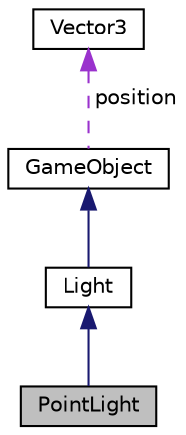 digraph "PointLight"
{
  edge [fontname="Helvetica",fontsize="10",labelfontname="Helvetica",labelfontsize="10"];
  node [fontname="Helvetica",fontsize="10",shape=record];
  Node3 [label="PointLight",height=0.2,width=0.4,color="black", fillcolor="grey75", style="filled", fontcolor="black"];
  Node4 -> Node3 [dir="back",color="midnightblue",fontsize="10",style="solid"];
  Node4 [label="Light",height=0.2,width=0.4,color="black", fillcolor="white", style="filled",URL="$class_light.html"];
  Node5 -> Node4 [dir="back",color="midnightblue",fontsize="10",style="solid"];
  Node5 [label="GameObject",height=0.2,width=0.4,color="black", fillcolor="white", style="filled",URL="$class_game_object.html"];
  Node6 -> Node5 [dir="back",color="darkorchid3",fontsize="10",style="dashed",label=" position" ];
  Node6 [label="Vector3",height=0.2,width=0.4,color="black", fillcolor="white", style="filled",URL="$class_vector3.html"];
}
